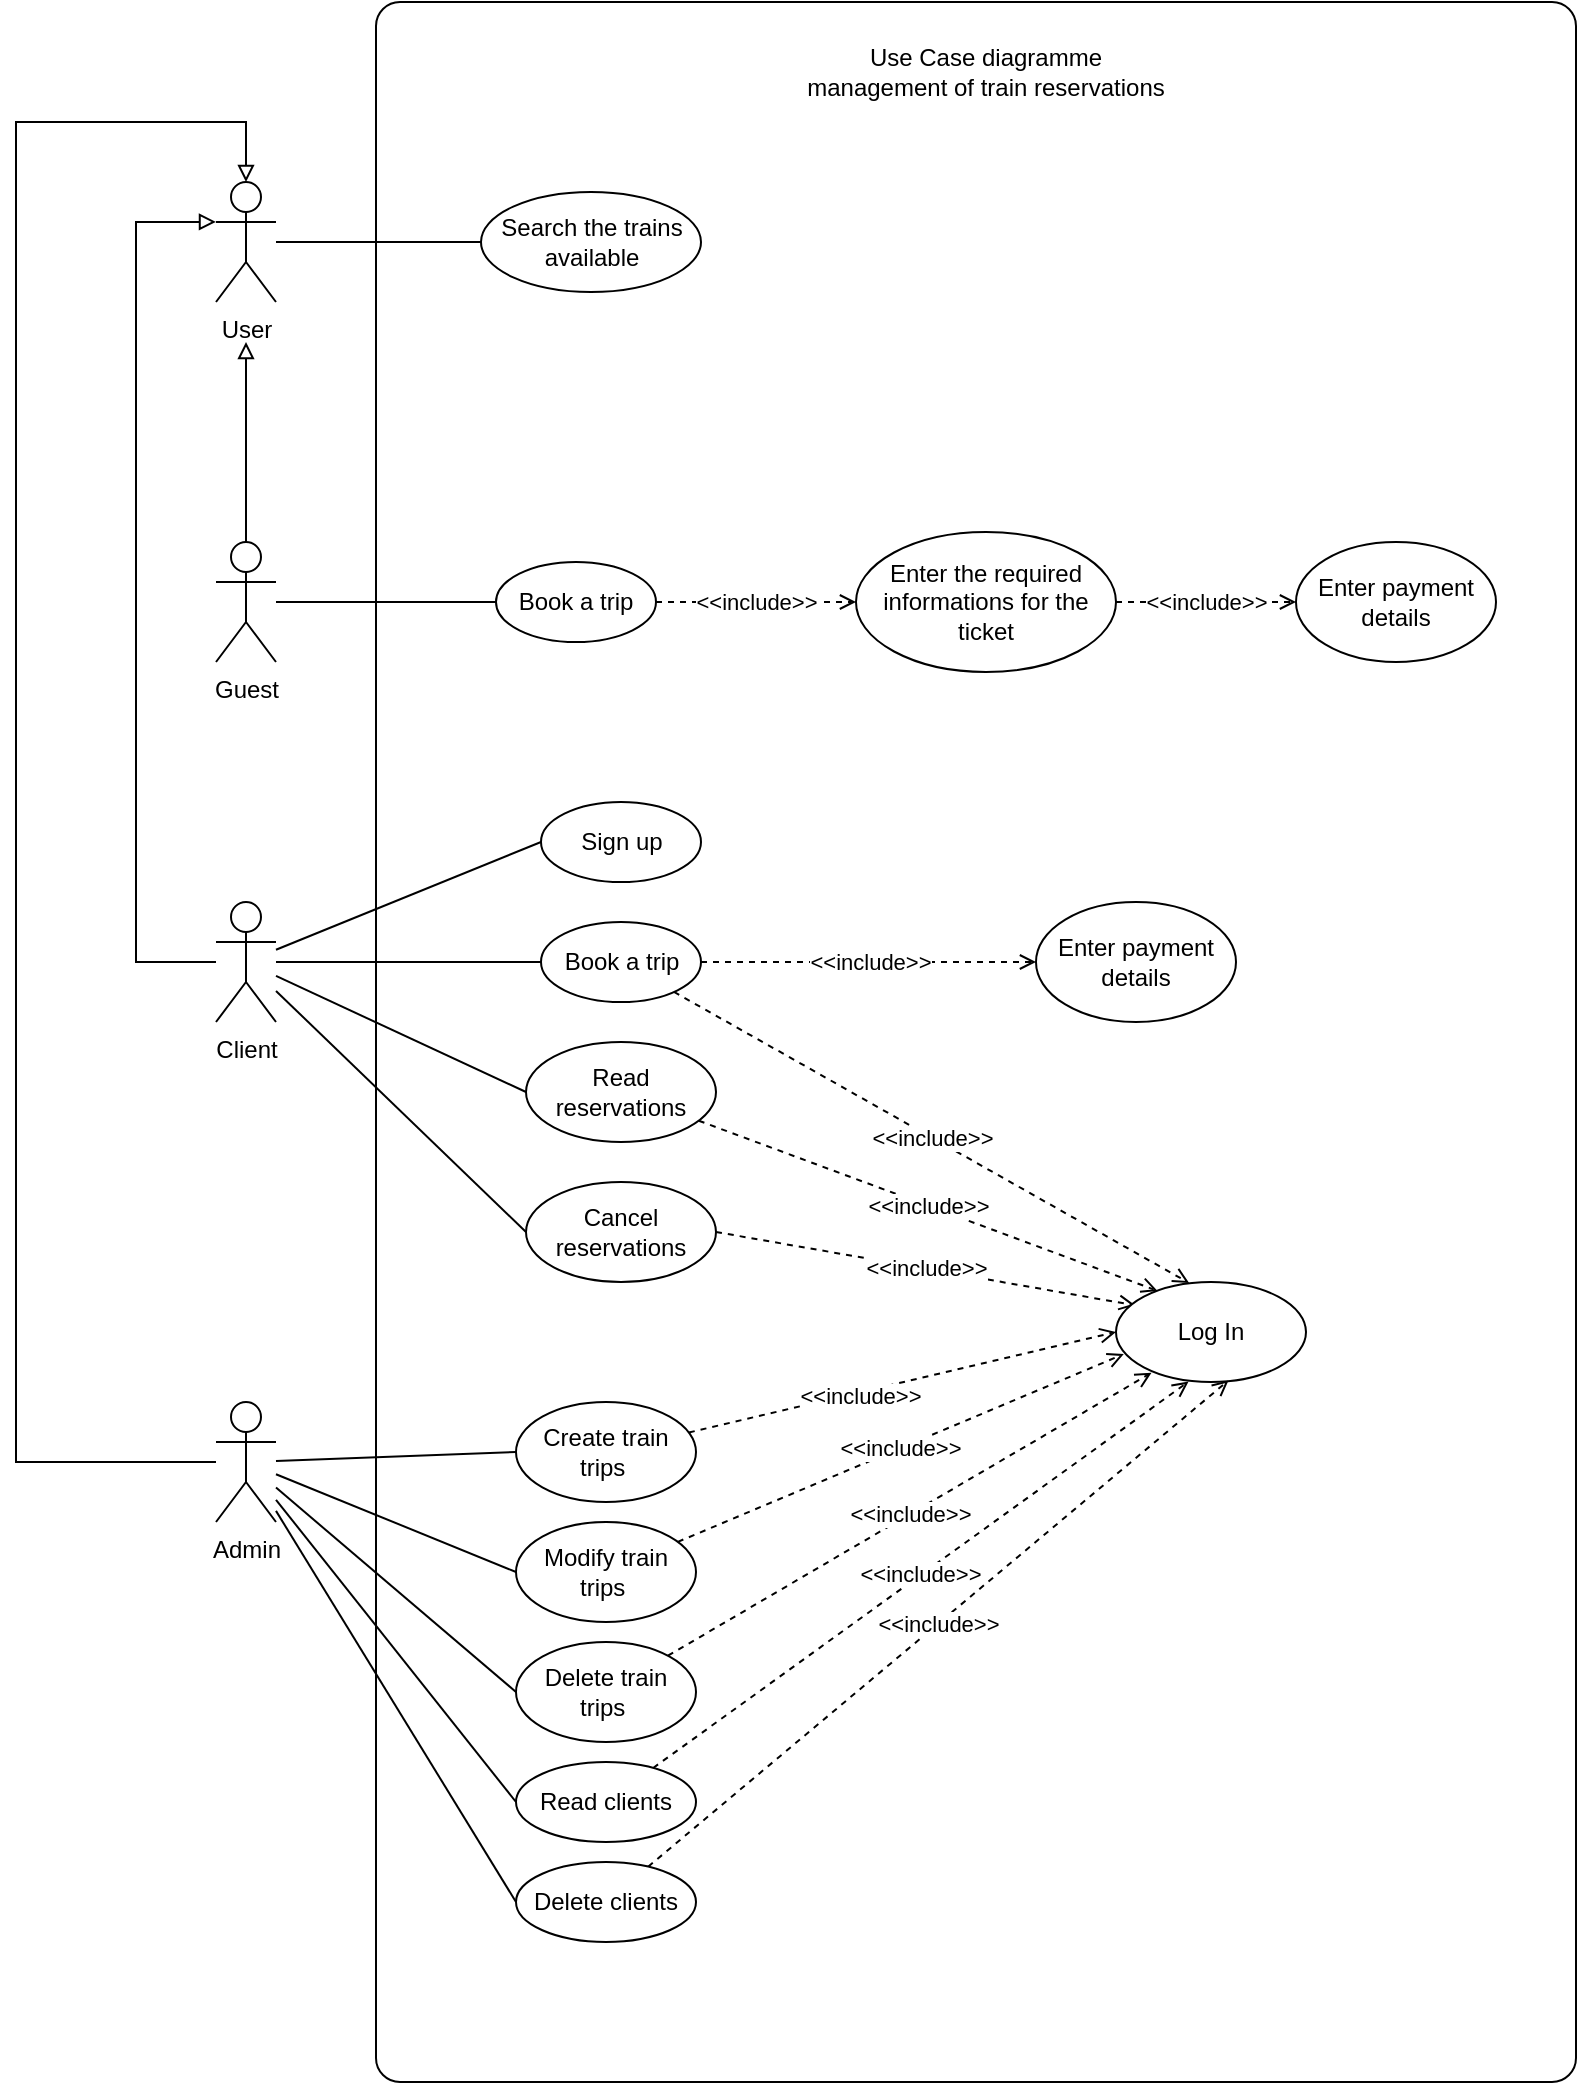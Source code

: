 <mxfile version="16.1.2" type="device"><diagram id="ZGbHMC-ox10Fj5O5ZaeG" name="Use Case"><mxGraphModel dx="789" dy="503" grid="1" gridSize="10" guides="1" tooltips="1" connect="1" arrows="1" fold="1" page="1" pageScale="1" pageWidth="850" pageHeight="1100" math="0" shadow="0"><root><mxCell id="0"/><mxCell id="1" parent="0"/><mxCell id="H7PECDBE5O4cPhjwfQH7-10" value="" style="rounded=1;whiteSpace=wrap;html=1;arcSize=2;" vertex="1" parent="1"><mxGeometry x="220" y="30" width="600" height="1040" as="geometry"/></mxCell><mxCell id="H7PECDBE5O4cPhjwfQH7-50" style="edgeStyle=none;rounded=0;orthogonalLoop=1;jettySize=auto;html=1;endArrow=block;endFill=0;" edge="1" parent="1" source="H7PECDBE5O4cPhjwfQH7-1"><mxGeometry relative="1" as="geometry"><mxPoint x="155" y="200" as="targetPoint"/><Array as="points"><mxPoint x="155" y="240"/><mxPoint x="155" y="220"/></Array></mxGeometry></mxCell><mxCell id="H7PECDBE5O4cPhjwfQH7-1" value="Guest" style="shape=umlActor;verticalLabelPosition=bottom;verticalAlign=top;html=1;outlineConnect=0;" vertex="1" parent="1"><mxGeometry x="140" y="300" width="30" height="60" as="geometry"/></mxCell><mxCell id="H7PECDBE5O4cPhjwfQH7-35" style="edgeStyle=none;rounded=0;orthogonalLoop=1;jettySize=auto;html=1;entryX=0;entryY=0.5;entryDx=0;entryDy=0;endArrow=none;endFill=0;" edge="1" parent="1" source="H7PECDBE5O4cPhjwfQH7-4" target="H7PECDBE5O4cPhjwfQH7-17"><mxGeometry relative="1" as="geometry"/></mxCell><mxCell id="H7PECDBE5O4cPhjwfQH7-51" style="edgeStyle=orthogonalEdgeStyle;rounded=0;orthogonalLoop=1;jettySize=auto;html=1;entryX=0;entryY=0.333;entryDx=0;entryDy=0;entryPerimeter=0;endArrow=block;endFill=0;" edge="1" parent="1" source="H7PECDBE5O4cPhjwfQH7-4" target="H7PECDBE5O4cPhjwfQH7-45"><mxGeometry relative="1" as="geometry"><Array as="points"><mxPoint x="100" y="510"/><mxPoint x="100" y="140"/></Array></mxGeometry></mxCell><mxCell id="H7PECDBE5O4cPhjwfQH7-56" style="edgeStyle=none;rounded=0;orthogonalLoop=1;jettySize=auto;html=1;endArrow=none;endFill=0;" edge="1" parent="1" source="H7PECDBE5O4cPhjwfQH7-4" target="H7PECDBE5O4cPhjwfQH7-53"><mxGeometry relative="1" as="geometry"/></mxCell><mxCell id="H7PECDBE5O4cPhjwfQH7-60" style="edgeStyle=none;rounded=0;orthogonalLoop=1;jettySize=auto;html=1;entryX=0;entryY=0.5;entryDx=0;entryDy=0;endArrow=none;endFill=0;" edge="1" parent="1" source="H7PECDBE5O4cPhjwfQH7-4" target="H7PECDBE5O4cPhjwfQH7-59"><mxGeometry relative="1" as="geometry"/></mxCell><mxCell id="H7PECDBE5O4cPhjwfQH7-64" style="edgeStyle=none;rounded=0;orthogonalLoop=1;jettySize=auto;html=1;entryX=0;entryY=0.5;entryDx=0;entryDy=0;endArrow=none;endFill=0;" edge="1" parent="1" source="H7PECDBE5O4cPhjwfQH7-4" target="H7PECDBE5O4cPhjwfQH7-63"><mxGeometry relative="1" as="geometry"/></mxCell><mxCell id="H7PECDBE5O4cPhjwfQH7-4" value="Client" style="shape=umlActor;verticalLabelPosition=bottom;verticalAlign=top;html=1;outlineConnect=0;" vertex="1" parent="1"><mxGeometry x="140" y="480" width="30" height="60" as="geometry"/></mxCell><mxCell id="H7PECDBE5O4cPhjwfQH7-52" style="edgeStyle=orthogonalEdgeStyle;rounded=0;orthogonalLoop=1;jettySize=auto;html=1;endArrow=block;endFill=0;entryX=0.5;entryY=0;entryDx=0;entryDy=0;entryPerimeter=0;" edge="1" parent="1" source="H7PECDBE5O4cPhjwfQH7-5" target="H7PECDBE5O4cPhjwfQH7-45"><mxGeometry relative="1" as="geometry"><mxPoint x="180" y="100" as="targetPoint"/><Array as="points"><mxPoint x="40" y="760"/><mxPoint x="40" y="90"/><mxPoint x="155" y="90"/></Array></mxGeometry></mxCell><mxCell id="H7PECDBE5O4cPhjwfQH7-77" style="edgeStyle=none;rounded=0;orthogonalLoop=1;jettySize=auto;html=1;entryX=0;entryY=0.5;entryDx=0;entryDy=0;endArrow=none;endFill=0;" edge="1" parent="1" source="H7PECDBE5O4cPhjwfQH7-5" target="H7PECDBE5O4cPhjwfQH7-68"><mxGeometry relative="1" as="geometry"/></mxCell><mxCell id="H7PECDBE5O4cPhjwfQH7-78" style="edgeStyle=none;rounded=0;orthogonalLoop=1;jettySize=auto;html=1;entryX=0;entryY=0.5;entryDx=0;entryDy=0;endArrow=none;endFill=0;" edge="1" parent="1" source="H7PECDBE5O4cPhjwfQH7-5" target="H7PECDBE5O4cPhjwfQH7-69"><mxGeometry relative="1" as="geometry"/></mxCell><mxCell id="H7PECDBE5O4cPhjwfQH7-79" style="edgeStyle=none;rounded=0;orthogonalLoop=1;jettySize=auto;html=1;entryX=0;entryY=0.5;entryDx=0;entryDy=0;endArrow=none;endFill=0;" edge="1" parent="1" source="H7PECDBE5O4cPhjwfQH7-5" target="H7PECDBE5O4cPhjwfQH7-71"><mxGeometry relative="1" as="geometry"/></mxCell><mxCell id="H7PECDBE5O4cPhjwfQH7-85" style="edgeStyle=none;rounded=0;orthogonalLoop=1;jettySize=auto;html=1;entryX=0;entryY=0.5;entryDx=0;entryDy=0;endArrow=none;endFill=0;" edge="1" parent="1" source="H7PECDBE5O4cPhjwfQH7-5" target="H7PECDBE5O4cPhjwfQH7-81"><mxGeometry relative="1" as="geometry"/></mxCell><mxCell id="H7PECDBE5O4cPhjwfQH7-86" style="edgeStyle=none;rounded=0;orthogonalLoop=1;jettySize=auto;html=1;entryX=0;entryY=0.5;entryDx=0;entryDy=0;endArrow=none;endFill=0;" edge="1" parent="1" source="H7PECDBE5O4cPhjwfQH7-5" target="H7PECDBE5O4cPhjwfQH7-82"><mxGeometry relative="1" as="geometry"/></mxCell><mxCell id="H7PECDBE5O4cPhjwfQH7-5" value="Admin" style="shape=umlActor;verticalLabelPosition=bottom;verticalAlign=top;html=1;outlineConnect=0;" vertex="1" parent="1"><mxGeometry x="140" y="730" width="30" height="60" as="geometry"/></mxCell><mxCell id="H7PECDBE5O4cPhjwfQH7-11" value="Use Case diagramme&lt;br&gt;management of train reservations" style="text;html=1;strokeColor=none;fillColor=none;align=center;verticalAlign=middle;whiteSpace=wrap;rounded=0;" vertex="1" parent="1"><mxGeometry x="425" y="50" width="200" height="30" as="geometry"/></mxCell><mxCell id="H7PECDBE5O4cPhjwfQH7-12" value="Search the trains available" style="ellipse;whiteSpace=wrap;html=1;" vertex="1" parent="1"><mxGeometry x="272.5" y="125" width="110" height="50" as="geometry"/></mxCell><mxCell id="H7PECDBE5O4cPhjwfQH7-30" value="&amp;lt;&amp;lt;include&amp;gt;&amp;gt;" style="edgeStyle=none;rounded=0;orthogonalLoop=1;jettySize=auto;html=1;entryX=0;entryY=0.5;entryDx=0;entryDy=0;endArrow=open;endFill=0;startArrow=none;startFill=0;dashed=1;" edge="1" parent="1" source="H7PECDBE5O4cPhjwfQH7-13" target="H7PECDBE5O4cPhjwfQH7-21"><mxGeometry relative="1" as="geometry"><Array as="points"/></mxGeometry></mxCell><mxCell id="H7PECDBE5O4cPhjwfQH7-13" value="Book a trip" style="ellipse;whiteSpace=wrap;html=1;" vertex="1" parent="1"><mxGeometry x="280" y="310" width="80" height="40" as="geometry"/></mxCell><mxCell id="H7PECDBE5O4cPhjwfQH7-38" value="&amp;lt;&amp;lt;include&amp;gt;&amp;gt;" style="edgeStyle=none;rounded=0;orthogonalLoop=1;jettySize=auto;html=1;entryX=0.101;entryY=0.233;entryDx=0;entryDy=0;endArrow=open;endFill=0;exitX=1;exitY=0.5;exitDx=0;exitDy=0;entryPerimeter=0;startArrow=none;startFill=0;dashed=1;" edge="1" parent="1" source="H7PECDBE5O4cPhjwfQH7-17" target="H7PECDBE5O4cPhjwfQH7-37"><mxGeometry relative="1" as="geometry"/></mxCell><mxCell id="H7PECDBE5O4cPhjwfQH7-17" value="Cancel reservations" style="ellipse;whiteSpace=wrap;html=1;" vertex="1" parent="1"><mxGeometry x="295" y="620" width="95" height="50" as="geometry"/></mxCell><mxCell id="H7PECDBE5O4cPhjwfQH7-36" value="&amp;lt;&amp;lt;include&amp;gt;&amp;gt;" style="edgeStyle=none;rounded=0;orthogonalLoop=1;jettySize=auto;html=1;entryX=0;entryY=0.5;entryDx=0;entryDy=0;endArrow=open;endFill=0;startArrow=none;startFill=0;dashed=1;" edge="1" parent="1" source="H7PECDBE5O4cPhjwfQH7-21" target="H7PECDBE5O4cPhjwfQH7-22"><mxGeometry relative="1" as="geometry"/></mxCell><mxCell id="H7PECDBE5O4cPhjwfQH7-21" value="Enter the required informations for the ticket" style="ellipse;whiteSpace=wrap;html=1;" vertex="1" parent="1"><mxGeometry x="460" y="295" width="130" height="70" as="geometry"/></mxCell><mxCell id="H7PECDBE5O4cPhjwfQH7-22" value="Enter payment details" style="ellipse;whiteSpace=wrap;html=1;" vertex="1" parent="1"><mxGeometry x="680" y="300" width="100" height="60" as="geometry"/></mxCell><mxCell id="H7PECDBE5O4cPhjwfQH7-25" style="edgeStyle=none;rounded=0;orthogonalLoop=1;jettySize=auto;html=1;endArrow=none;endFill=0;" edge="1" parent="1" source="H7PECDBE5O4cPhjwfQH7-1" target="H7PECDBE5O4cPhjwfQH7-13"><mxGeometry relative="1" as="geometry"/></mxCell><mxCell id="H7PECDBE5O4cPhjwfQH7-28" style="edgeStyle=none;rounded=0;orthogonalLoop=1;jettySize=auto;html=1;entryX=1;entryY=1;entryDx=0;entryDy=0;endArrow=none;endFill=0;" edge="1" parent="1" source="H7PECDBE5O4cPhjwfQH7-13" target="H7PECDBE5O4cPhjwfQH7-13"><mxGeometry relative="1" as="geometry"/></mxCell><mxCell id="H7PECDBE5O4cPhjwfQH7-37" value="Log In" style="ellipse;whiteSpace=wrap;html=1;" vertex="1" parent="1"><mxGeometry x="590" y="670" width="95" height="50" as="geometry"/></mxCell><mxCell id="H7PECDBE5O4cPhjwfQH7-46" style="edgeStyle=none;rounded=0;orthogonalLoop=1;jettySize=auto;html=1;endArrow=none;endFill=0;" edge="1" parent="1" source="H7PECDBE5O4cPhjwfQH7-45" target="H7PECDBE5O4cPhjwfQH7-12"><mxGeometry relative="1" as="geometry"/></mxCell><mxCell id="H7PECDBE5O4cPhjwfQH7-45" value="User" style="shape=umlActor;verticalLabelPosition=bottom;verticalAlign=top;html=1;outlineConnect=0;" vertex="1" parent="1"><mxGeometry x="140" y="120" width="30" height="60" as="geometry"/></mxCell><mxCell id="H7PECDBE5O4cPhjwfQH7-57" value="&amp;lt;&amp;lt;include&amp;gt;&amp;gt;" style="edgeStyle=none;rounded=0;orthogonalLoop=1;jettySize=auto;html=1;endArrow=open;endFill=0;entryX=0.385;entryY=0.01;entryDx=0;entryDy=0;entryPerimeter=0;startArrow=none;startFill=0;dashed=1;" edge="1" parent="1" source="H7PECDBE5O4cPhjwfQH7-53" target="H7PECDBE5O4cPhjwfQH7-37"><mxGeometry relative="1" as="geometry"><mxPoint x="630" y="670" as="targetPoint"/></mxGeometry></mxCell><mxCell id="H7PECDBE5O4cPhjwfQH7-53" value="Book a trip" style="ellipse;whiteSpace=wrap;html=1;" vertex="1" parent="1"><mxGeometry x="302.5" y="490" width="80" height="40" as="geometry"/></mxCell><mxCell id="H7PECDBE5O4cPhjwfQH7-61" value="&amp;lt;&amp;lt;include&amp;gt;&amp;gt;" style="edgeStyle=none;rounded=0;orthogonalLoop=1;jettySize=auto;html=1;endArrow=open;endFill=0;entryX=0.219;entryY=0.089;entryDx=0;entryDy=0;entryPerimeter=0;startArrow=none;startFill=0;dashed=1;" edge="1" parent="1" source="H7PECDBE5O4cPhjwfQH7-59" target="H7PECDBE5O4cPhjwfQH7-37"><mxGeometry relative="1" as="geometry"/></mxCell><mxCell id="H7PECDBE5O4cPhjwfQH7-59" value="Read reservations" style="ellipse;whiteSpace=wrap;html=1;" vertex="1" parent="1"><mxGeometry x="295" y="550" width="95" height="50" as="geometry"/></mxCell><mxCell id="BfRwjwDowuHMzhUmwH3v-2" value="&amp;lt;&amp;lt;include&amp;gt;&amp;gt;" style="edgeStyle=none;rounded=0;orthogonalLoop=1;jettySize=auto;html=1;entryX=0;entryY=0.5;entryDx=0;entryDy=0;dashed=1;startArrow=none;startFill=0;endArrow=open;endFill=0;exitX=1;exitY=0.5;exitDx=0;exitDy=0;" edge="1" parent="1" source="H7PECDBE5O4cPhjwfQH7-53" target="BfRwjwDowuHMzhUmwH3v-1"><mxGeometry relative="1" as="geometry"/></mxCell><mxCell id="H7PECDBE5O4cPhjwfQH7-63" value="Sign up" style="ellipse;whiteSpace=wrap;html=1;" vertex="1" parent="1"><mxGeometry x="302.5" y="430" width="80" height="40" as="geometry"/></mxCell><mxCell id="H7PECDBE5O4cPhjwfQH7-73" style="edgeStyle=none;rounded=0;orthogonalLoop=1;jettySize=auto;html=1;entryX=0;entryY=0.5;entryDx=0;entryDy=0;endArrow=open;endFill=0;startArrow=none;startFill=0;dashed=1;" edge="1" parent="1" source="H7PECDBE5O4cPhjwfQH7-68" target="H7PECDBE5O4cPhjwfQH7-37"><mxGeometry relative="1" as="geometry"/></mxCell><mxCell id="H7PECDBE5O4cPhjwfQH7-76" value="&amp;lt;&amp;lt;include&amp;gt;&amp;gt;" style="edgeLabel;html=1;align=center;verticalAlign=middle;resizable=0;points=[];" vertex="1" connectable="0" parent="H7PECDBE5O4cPhjwfQH7-73"><mxGeometry x="-0.209" y="-1" relative="1" as="geometry"><mxPoint as="offset"/></mxGeometry></mxCell><mxCell id="H7PECDBE5O4cPhjwfQH7-68" value="Create train trips&amp;nbsp;" style="ellipse;whiteSpace=wrap;html=1;" vertex="1" parent="1"><mxGeometry x="290" y="730" width="90" height="50" as="geometry"/></mxCell><mxCell id="H7PECDBE5O4cPhjwfQH7-74" value="&amp;lt;&amp;lt;include&amp;gt;&amp;gt;" style="edgeStyle=none;rounded=0;orthogonalLoop=1;jettySize=auto;html=1;endArrow=open;endFill=0;entryX=0.041;entryY=0.721;entryDx=0;entryDy=0;entryPerimeter=0;startArrow=none;startFill=0;dashed=1;" edge="1" parent="1" source="H7PECDBE5O4cPhjwfQH7-69" target="H7PECDBE5O4cPhjwfQH7-37"><mxGeometry relative="1" as="geometry"><Array as="points"/></mxGeometry></mxCell><mxCell id="H7PECDBE5O4cPhjwfQH7-69" value="Modify train trips&amp;nbsp;" style="ellipse;whiteSpace=wrap;html=1;" vertex="1" parent="1"><mxGeometry x="290" y="790" width="90" height="50" as="geometry"/></mxCell><mxCell id="H7PECDBE5O4cPhjwfQH7-75" value="&amp;lt;&amp;lt;include&amp;gt;&amp;gt;" style="edgeStyle=none;rounded=0;orthogonalLoop=1;jettySize=auto;html=1;endArrow=open;endFill=0;entryX=0.187;entryY=0.907;entryDx=0;entryDy=0;entryPerimeter=0;startArrow=none;startFill=0;dashed=1;" edge="1" parent="1" source="H7PECDBE5O4cPhjwfQH7-71" target="H7PECDBE5O4cPhjwfQH7-37"><mxGeometry relative="1" as="geometry"/></mxCell><mxCell id="H7PECDBE5O4cPhjwfQH7-71" value="Delete train trips&amp;nbsp;" style="ellipse;whiteSpace=wrap;html=1;" vertex="1" parent="1"><mxGeometry x="290" y="850" width="90" height="50" as="geometry"/></mxCell><mxCell id="H7PECDBE5O4cPhjwfQH7-83" value="&amp;lt;&amp;lt;include&amp;gt;&amp;gt;" style="edgeStyle=none;rounded=0;orthogonalLoop=1;jettySize=auto;html=1;entryX=0.382;entryY=0.996;entryDx=0;entryDy=0;endArrow=open;endFill=0;entryPerimeter=0;startArrow=none;startFill=0;dashed=1;" edge="1" parent="1" source="H7PECDBE5O4cPhjwfQH7-81" target="H7PECDBE5O4cPhjwfQH7-37"><mxGeometry relative="1" as="geometry"/></mxCell><mxCell id="H7PECDBE5O4cPhjwfQH7-81" value="Read clients" style="ellipse;whiteSpace=wrap;html=1;" vertex="1" parent="1"><mxGeometry x="290" y="910" width="90" height="40" as="geometry"/></mxCell><mxCell id="H7PECDBE5O4cPhjwfQH7-84" value="&amp;lt;&amp;lt;include&amp;gt;&amp;gt;" style="edgeStyle=none;rounded=0;orthogonalLoop=1;jettySize=auto;html=1;entryX=0.592;entryY=0.984;entryDx=0;entryDy=0;endArrow=open;endFill=0;entryPerimeter=0;startArrow=none;startFill=0;dashed=1;" edge="1" parent="1" source="H7PECDBE5O4cPhjwfQH7-82" target="H7PECDBE5O4cPhjwfQH7-37"><mxGeometry relative="1" as="geometry"/></mxCell><mxCell id="H7PECDBE5O4cPhjwfQH7-82" value="Delete clients" style="ellipse;whiteSpace=wrap;html=1;" vertex="1" parent="1"><mxGeometry x="290" y="960" width="90" height="40" as="geometry"/></mxCell><mxCell id="BfRwjwDowuHMzhUmwH3v-1" value="Enter payment details" style="ellipse;whiteSpace=wrap;html=1;" vertex="1" parent="1"><mxGeometry x="550" y="480" width="100" height="60" as="geometry"/></mxCell></root></mxGraphModel></diagram></mxfile>